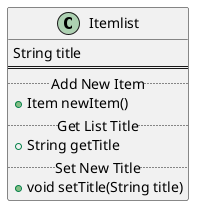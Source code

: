 @startuml
class Itemlist{
String title
==
.. Add New Item ..
+ Item newItem()
.. Get List Title ..
+ String getTitle
.. Set New Title ..
+ void setTitle(String title)
}

@enduml